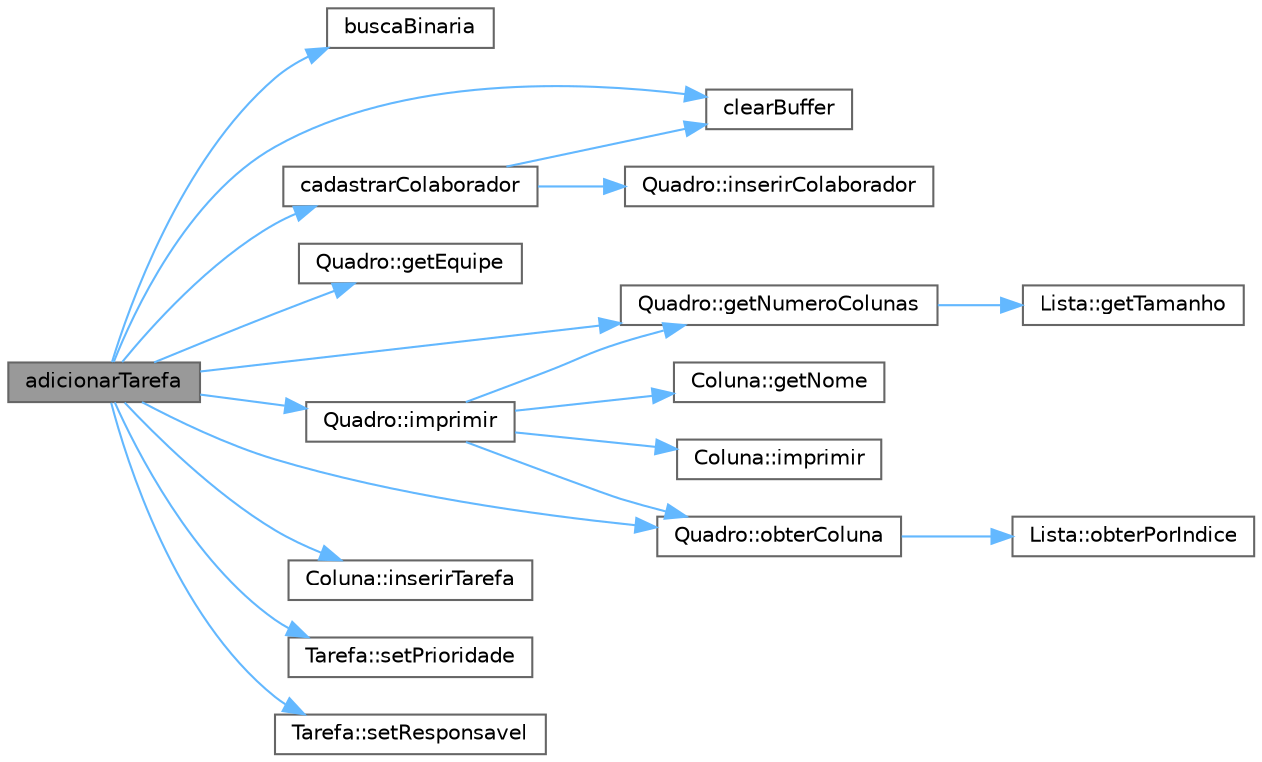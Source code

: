 digraph "adicionarTarefa"
{
 // INTERACTIVE_SVG=YES
 // LATEX_PDF_SIZE
  bgcolor="transparent";
  edge [fontname=Helvetica,fontsize=10,labelfontname=Helvetica,labelfontsize=10];
  node [fontname=Helvetica,fontsize=10,shape=box,height=0.2,width=0.4];
  rankdir="LR";
  Node1 [id="Node000001",label="adicionarTarefa",height=0.2,width=0.4,color="gray40", fillcolor="grey60", style="filled", fontcolor="black",tooltip="Adiciona uma nova tarefa a uma coluna no quadro KanBan."];
  Node1 -> Node2 [id="edge19_Node000001_Node000002",color="steelblue1",style="solid",tooltip=" "];
  Node2 [id="Node000002",label="buscaBinaria",height=0.2,width=0.4,color="grey40", fillcolor="white", style="filled",URL="$df/d0a/main_8cpp.html#a2faf12c27b7e1711848f39f038c45f70",tooltip="Realiza uma busca binária em uma equipe de colaboradores pelo ID."];
  Node1 -> Node3 [id="edge20_Node000001_Node000003",color="steelblue1",style="solid",tooltip=" "];
  Node3 [id="Node000003",label="cadastrarColaborador",height=0.2,width=0.4,color="grey40", fillcolor="white", style="filled",URL="$df/d0a/main_8cpp.html#aed504424b48ab1ef3ce656ba1d439ae0",tooltip="Cria e cadastra um novo colaborador no quadro KanBan."];
  Node3 -> Node4 [id="edge21_Node000003_Node000004",color="steelblue1",style="solid",tooltip=" "];
  Node4 [id="Node000004",label="clearBuffer",height=0.2,width=0.4,color="grey40", fillcolor="white", style="filled",URL="$df/d0a/main_8cpp.html#a20bbd4d45e3f01305dd709f5a9cc9952",tooltip="Limpa o buffer do console."];
  Node3 -> Node5 [id="edge22_Node000003_Node000005",color="steelblue1",style="solid",tooltip=" "];
  Node5 [id="Node000005",label="Quadro::inserirColaborador",height=0.2,width=0.4,color="grey40", fillcolor="white", style="filled",URL="$d1/d13/class_quadro.html#ae11cee4915eee6bf9b192ac8680fadf6",tooltip="Insere um colaborador na equipe do quadro."];
  Node1 -> Node4 [id="edge23_Node000001_Node000004",color="steelblue1",style="solid",tooltip=" "];
  Node1 -> Node6 [id="edge24_Node000001_Node000006",color="steelblue1",style="solid",tooltip=" "];
  Node6 [id="Node000006",label="Quadro::getEquipe",height=0.2,width=0.4,color="grey40", fillcolor="white", style="filled",URL="$d1/d13/class_quadro.html#a1cc0b576c7787cc7c82019a3fd424822",tooltip="Obtém a equipe de colaboradores do quadro."];
  Node1 -> Node7 [id="edge25_Node000001_Node000007",color="steelblue1",style="solid",tooltip=" "];
  Node7 [id="Node000007",label="Quadro::getNumeroColunas",height=0.2,width=0.4,color="grey40", fillcolor="white", style="filled",URL="$d1/d13/class_quadro.html#aad88cee2be59e368c4c09166a7777fb9",tooltip="Obtém o número de colunas do quadro."];
  Node7 -> Node8 [id="edge26_Node000007_Node000008",color="steelblue1",style="solid",tooltip=" "];
  Node8 [id="Node000008",label="Lista::getTamanho",height=0.2,width=0.4,color="grey40", fillcolor="white", style="filled",URL="$db/dba/class_lista.html#a5cd63f61264afc88d0a6c290f7cb7320",tooltip="Obtém o tamanho da lista."];
  Node1 -> Node9 [id="edge27_Node000001_Node000009",color="steelblue1",style="solid",tooltip=" "];
  Node9 [id="Node000009",label="Quadro::imprimir",height=0.2,width=0.4,color="grey40", fillcolor="white", style="filled",URL="$d1/d13/class_quadro.html#a1d27dcd2c84b1742c7ebd4cb0f82a704",tooltip="Imprime as informações do quadro."];
  Node9 -> Node10 [id="edge28_Node000009_Node000010",color="steelblue1",style="solid",tooltip=" "];
  Node10 [id="Node000010",label="Coluna::getNome",height=0.2,width=0.4,color="grey40", fillcolor="white", style="filled",URL="$d3/d3c/class_coluna.html#a25ecf45ce1e1c7a03b9c92d4a5da0544",tooltip="Obtém o nome da coluna."];
  Node9 -> Node7 [id="edge29_Node000009_Node000007",color="steelblue1",style="solid",tooltip=" "];
  Node9 -> Node11 [id="edge30_Node000009_Node000011",color="steelblue1",style="solid",tooltip=" "];
  Node11 [id="Node000011",label="Coluna::imprimir",height=0.2,width=0.4,color="grey40", fillcolor="white", style="filled",URL="$d3/d3c/class_coluna.html#a48875a7414e5f4d15bfed749bb0a5586",tooltip="Imprime as informações da coluna."];
  Node9 -> Node12 [id="edge31_Node000009_Node000012",color="steelblue1",style="solid",tooltip=" "];
  Node12 [id="Node000012",label="Quadro::obterColuna",height=0.2,width=0.4,color="grey40", fillcolor="white", style="filled",URL="$d1/d13/class_quadro.html#acdcb5194cb4b20e50f6211df473b59f2",tooltip="Obtém uma coluna do quadro pelo índice."];
  Node12 -> Node13 [id="edge32_Node000012_Node000013",color="steelblue1",style="solid",tooltip=" "];
  Node13 [id="Node000013",label="Lista::obterPorIndice",height=0.2,width=0.4,color="grey40", fillcolor="white", style="filled",URL="$db/dba/class_lista.html#adb2dfb16eaf99f99fc1b39bf847af9bd",tooltip="Obtém a coluna da lista pelo índice."];
  Node1 -> Node14 [id="edge33_Node000001_Node000014",color="steelblue1",style="solid",tooltip=" "];
  Node14 [id="Node000014",label="Coluna::inserirTarefa",height=0.2,width=0.4,color="grey40", fillcolor="white", style="filled",URL="$d3/d3c/class_coluna.html#ac09fa33160badb14b7e4a095f15fb551",tooltip="Insere uma tarefa na coluna."];
  Node1 -> Node12 [id="edge34_Node000001_Node000012",color="steelblue1",style="solid",tooltip=" "];
  Node1 -> Node15 [id="edge35_Node000001_Node000015",color="steelblue1",style="solid",tooltip=" "];
  Node15 [id="Node000015",label="Tarefa::setPrioridade",height=0.2,width=0.4,color="grey40", fillcolor="white", style="filled",URL="$da/d23/class_tarefa.html#ab063c2349c20692e1aa021b829720847",tooltip="Define a prioridade da tarefa."];
  Node1 -> Node16 [id="edge36_Node000001_Node000016",color="steelblue1",style="solid",tooltip=" "];
  Node16 [id="Node000016",label="Tarefa::setResponsavel",height=0.2,width=0.4,color="grey40", fillcolor="white", style="filled",URL="$da/d23/class_tarefa.html#a21b76d5cedc9cd577a99065bc84b4884",tooltip="Define o responsável pela tarefa."];
}

